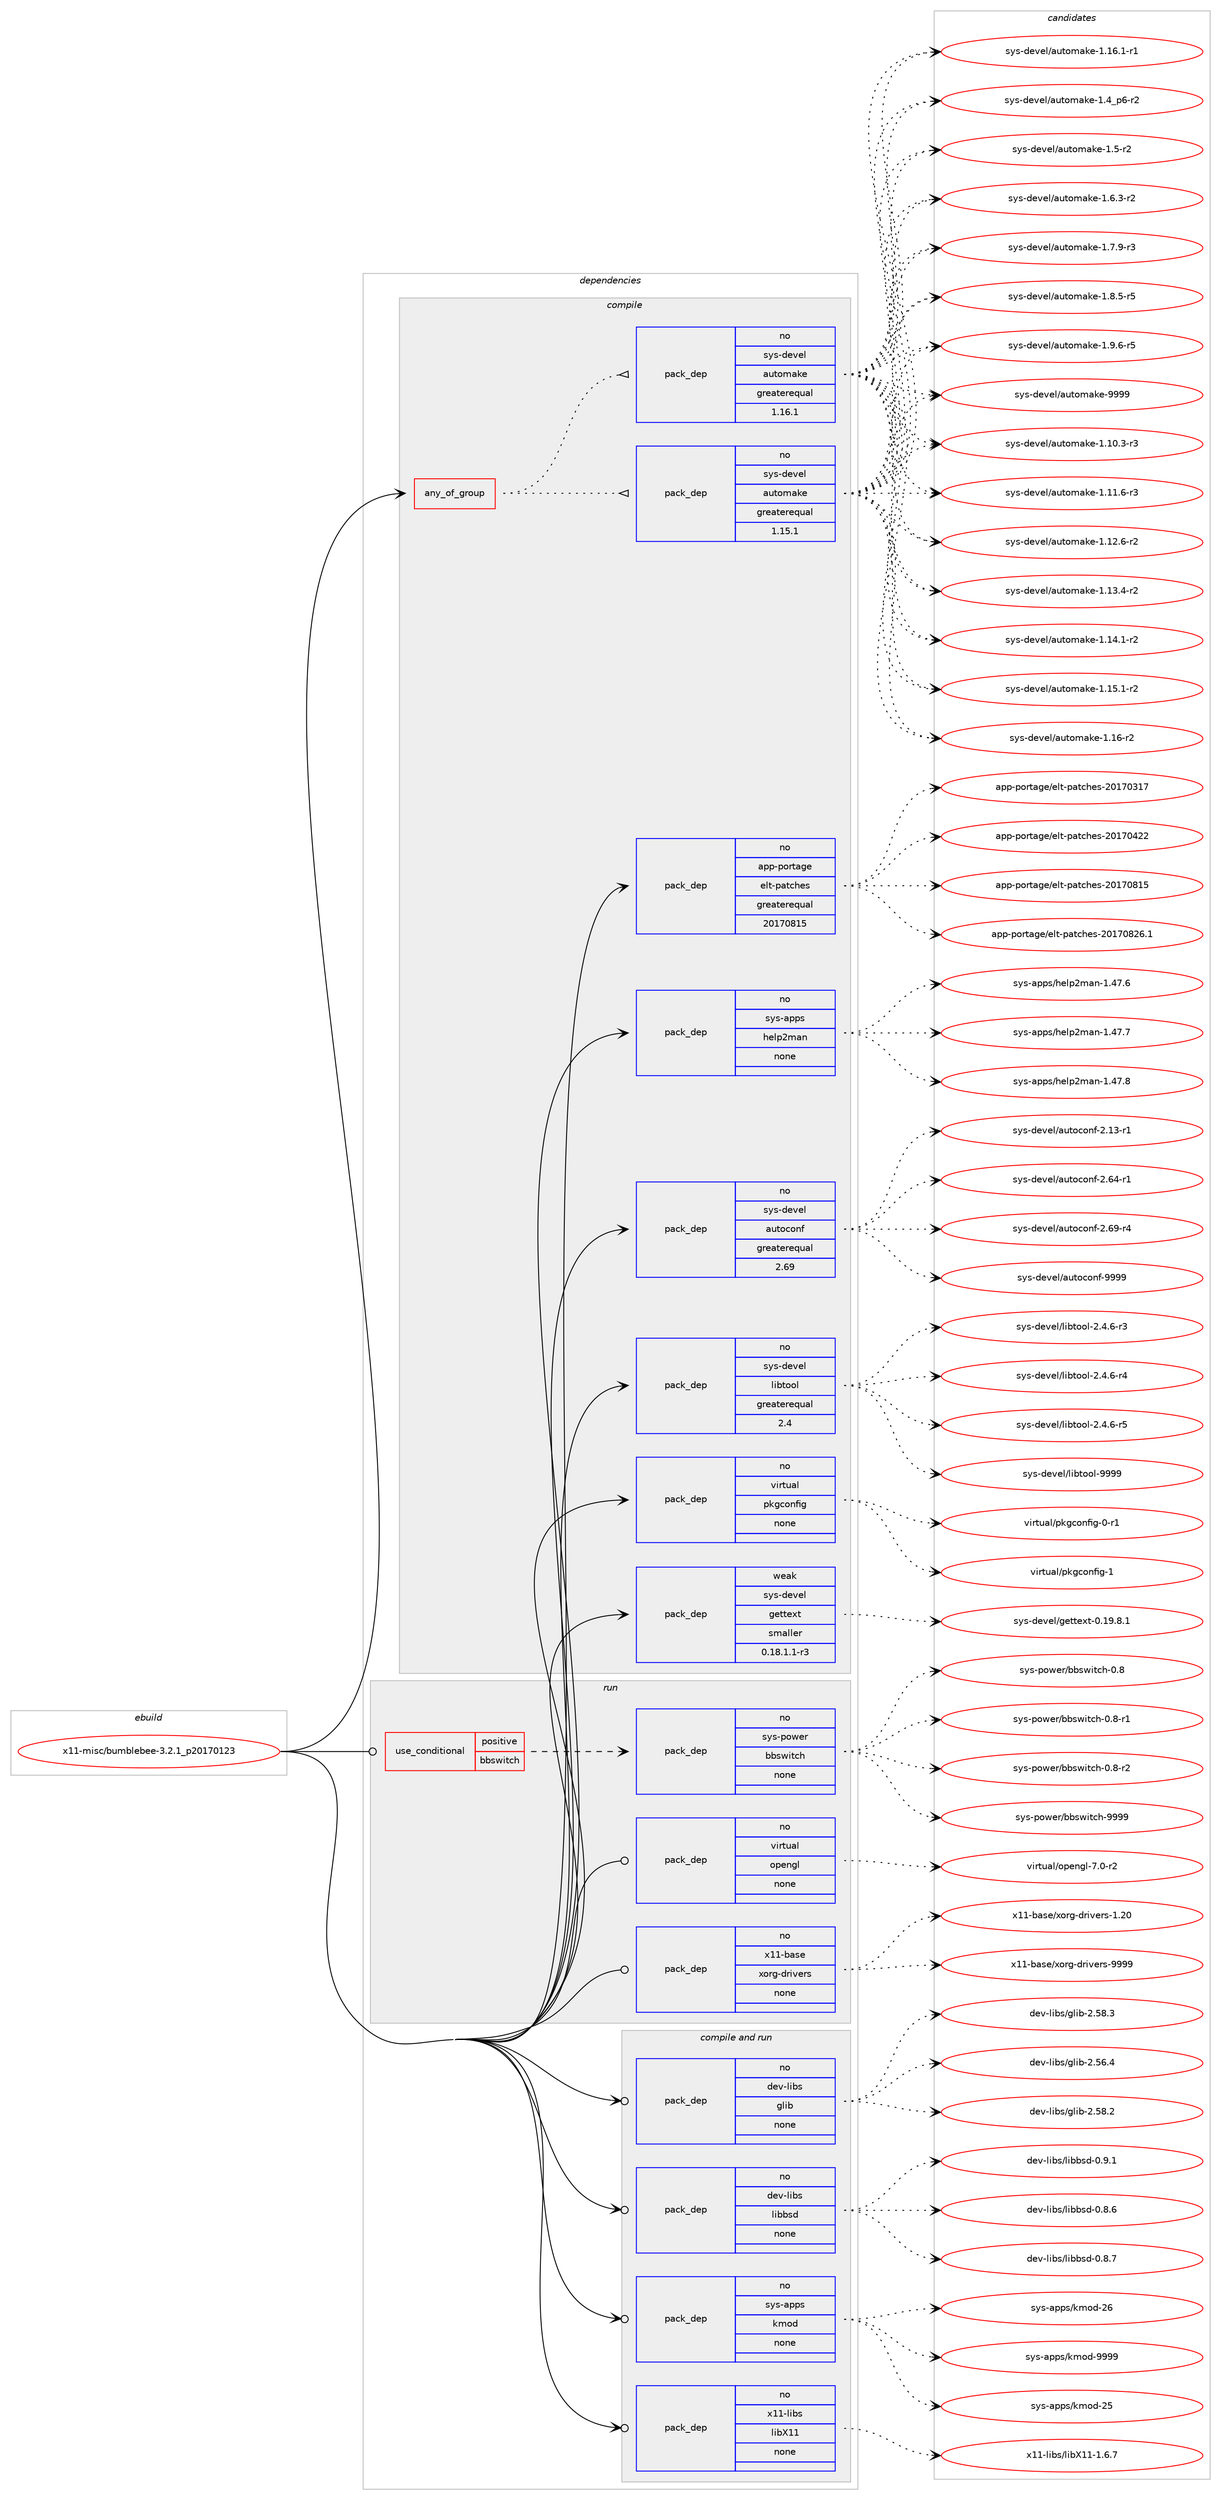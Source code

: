 digraph prolog {

# *************
# Graph options
# *************

newrank=true;
concentrate=true;
compound=true;
graph [rankdir=LR,fontname=Helvetica,fontsize=10,ranksep=1.5];#, ranksep=2.5, nodesep=0.2];
edge  [arrowhead=vee];
node  [fontname=Helvetica,fontsize=10];

# **********
# The ebuild
# **********

subgraph cluster_leftcol {
color=gray;
rank=same;
label=<<i>ebuild</i>>;
id [label="x11-misc/bumblebee-3.2.1_p20170123", color=red, width=4, href="../x11-misc/bumblebee-3.2.1_p20170123.svg"];
}

# ****************
# The dependencies
# ****************

subgraph cluster_midcol {
color=gray;
label=<<i>dependencies</i>>;
subgraph cluster_compile {
fillcolor="#eeeeee";
style=filled;
label=<<i>compile</i>>;
subgraph any28651 {
dependency1762183 [label=<<TABLE BORDER="0" CELLBORDER="1" CELLSPACING="0" CELLPADDING="4"><TR><TD CELLPADDING="10">any_of_group</TD></TR></TABLE>>, shape=none, color=red];subgraph pack1266141 {
dependency1762184 [label=<<TABLE BORDER="0" CELLBORDER="1" CELLSPACING="0" CELLPADDING="4" WIDTH="220"><TR><TD ROWSPAN="6" CELLPADDING="30">pack_dep</TD></TR><TR><TD WIDTH="110">no</TD></TR><TR><TD>sys-devel</TD></TR><TR><TD>automake</TD></TR><TR><TD>greaterequal</TD></TR><TR><TD>1.16.1</TD></TR></TABLE>>, shape=none, color=blue];
}
dependency1762183:e -> dependency1762184:w [weight=20,style="dotted",arrowhead="oinv"];
subgraph pack1266142 {
dependency1762185 [label=<<TABLE BORDER="0" CELLBORDER="1" CELLSPACING="0" CELLPADDING="4" WIDTH="220"><TR><TD ROWSPAN="6" CELLPADDING="30">pack_dep</TD></TR><TR><TD WIDTH="110">no</TD></TR><TR><TD>sys-devel</TD></TR><TR><TD>automake</TD></TR><TR><TD>greaterequal</TD></TR><TR><TD>1.15.1</TD></TR></TABLE>>, shape=none, color=blue];
}
dependency1762183:e -> dependency1762185:w [weight=20,style="dotted",arrowhead="oinv"];
}
id:e -> dependency1762183:w [weight=20,style="solid",arrowhead="vee"];
subgraph pack1266143 {
dependency1762186 [label=<<TABLE BORDER="0" CELLBORDER="1" CELLSPACING="0" CELLPADDING="4" WIDTH="220"><TR><TD ROWSPAN="6" CELLPADDING="30">pack_dep</TD></TR><TR><TD WIDTH="110">no</TD></TR><TR><TD>app-portage</TD></TR><TR><TD>elt-patches</TD></TR><TR><TD>greaterequal</TD></TR><TR><TD>20170815</TD></TR></TABLE>>, shape=none, color=blue];
}
id:e -> dependency1762186:w [weight=20,style="solid",arrowhead="vee"];
subgraph pack1266144 {
dependency1762187 [label=<<TABLE BORDER="0" CELLBORDER="1" CELLSPACING="0" CELLPADDING="4" WIDTH="220"><TR><TD ROWSPAN="6" CELLPADDING="30">pack_dep</TD></TR><TR><TD WIDTH="110">no</TD></TR><TR><TD>sys-apps</TD></TR><TR><TD>help2man</TD></TR><TR><TD>none</TD></TR><TR><TD></TD></TR></TABLE>>, shape=none, color=blue];
}
id:e -> dependency1762187:w [weight=20,style="solid",arrowhead="vee"];
subgraph pack1266145 {
dependency1762188 [label=<<TABLE BORDER="0" CELLBORDER="1" CELLSPACING="0" CELLPADDING="4" WIDTH="220"><TR><TD ROWSPAN="6" CELLPADDING="30">pack_dep</TD></TR><TR><TD WIDTH="110">no</TD></TR><TR><TD>sys-devel</TD></TR><TR><TD>autoconf</TD></TR><TR><TD>greaterequal</TD></TR><TR><TD>2.69</TD></TR></TABLE>>, shape=none, color=blue];
}
id:e -> dependency1762188:w [weight=20,style="solid",arrowhead="vee"];
subgraph pack1266146 {
dependency1762189 [label=<<TABLE BORDER="0" CELLBORDER="1" CELLSPACING="0" CELLPADDING="4" WIDTH="220"><TR><TD ROWSPAN="6" CELLPADDING="30">pack_dep</TD></TR><TR><TD WIDTH="110">no</TD></TR><TR><TD>sys-devel</TD></TR><TR><TD>libtool</TD></TR><TR><TD>greaterequal</TD></TR><TR><TD>2.4</TD></TR></TABLE>>, shape=none, color=blue];
}
id:e -> dependency1762189:w [weight=20,style="solid",arrowhead="vee"];
subgraph pack1266147 {
dependency1762190 [label=<<TABLE BORDER="0" CELLBORDER="1" CELLSPACING="0" CELLPADDING="4" WIDTH="220"><TR><TD ROWSPAN="6" CELLPADDING="30">pack_dep</TD></TR><TR><TD WIDTH="110">no</TD></TR><TR><TD>virtual</TD></TR><TR><TD>pkgconfig</TD></TR><TR><TD>none</TD></TR><TR><TD></TD></TR></TABLE>>, shape=none, color=blue];
}
id:e -> dependency1762190:w [weight=20,style="solid",arrowhead="vee"];
subgraph pack1266148 {
dependency1762191 [label=<<TABLE BORDER="0" CELLBORDER="1" CELLSPACING="0" CELLPADDING="4" WIDTH="220"><TR><TD ROWSPAN="6" CELLPADDING="30">pack_dep</TD></TR><TR><TD WIDTH="110">weak</TD></TR><TR><TD>sys-devel</TD></TR><TR><TD>gettext</TD></TR><TR><TD>smaller</TD></TR><TR><TD>0.18.1.1-r3</TD></TR></TABLE>>, shape=none, color=blue];
}
id:e -> dependency1762191:w [weight=20,style="solid",arrowhead="vee"];
}
subgraph cluster_compileandrun {
fillcolor="#eeeeee";
style=filled;
label=<<i>compile and run</i>>;
subgraph pack1266149 {
dependency1762192 [label=<<TABLE BORDER="0" CELLBORDER="1" CELLSPACING="0" CELLPADDING="4" WIDTH="220"><TR><TD ROWSPAN="6" CELLPADDING="30">pack_dep</TD></TR><TR><TD WIDTH="110">no</TD></TR><TR><TD>dev-libs</TD></TR><TR><TD>glib</TD></TR><TR><TD>none</TD></TR><TR><TD></TD></TR></TABLE>>, shape=none, color=blue];
}
id:e -> dependency1762192:w [weight=20,style="solid",arrowhead="odotvee"];
subgraph pack1266150 {
dependency1762193 [label=<<TABLE BORDER="0" CELLBORDER="1" CELLSPACING="0" CELLPADDING="4" WIDTH="220"><TR><TD ROWSPAN="6" CELLPADDING="30">pack_dep</TD></TR><TR><TD WIDTH="110">no</TD></TR><TR><TD>dev-libs</TD></TR><TR><TD>libbsd</TD></TR><TR><TD>none</TD></TR><TR><TD></TD></TR></TABLE>>, shape=none, color=blue];
}
id:e -> dependency1762193:w [weight=20,style="solid",arrowhead="odotvee"];
subgraph pack1266151 {
dependency1762194 [label=<<TABLE BORDER="0" CELLBORDER="1" CELLSPACING="0" CELLPADDING="4" WIDTH="220"><TR><TD ROWSPAN="6" CELLPADDING="30">pack_dep</TD></TR><TR><TD WIDTH="110">no</TD></TR><TR><TD>sys-apps</TD></TR><TR><TD>kmod</TD></TR><TR><TD>none</TD></TR><TR><TD></TD></TR></TABLE>>, shape=none, color=blue];
}
id:e -> dependency1762194:w [weight=20,style="solid",arrowhead="odotvee"];
subgraph pack1266152 {
dependency1762195 [label=<<TABLE BORDER="0" CELLBORDER="1" CELLSPACING="0" CELLPADDING="4" WIDTH="220"><TR><TD ROWSPAN="6" CELLPADDING="30">pack_dep</TD></TR><TR><TD WIDTH="110">no</TD></TR><TR><TD>x11-libs</TD></TR><TR><TD>libX11</TD></TR><TR><TD>none</TD></TR><TR><TD></TD></TR></TABLE>>, shape=none, color=blue];
}
id:e -> dependency1762195:w [weight=20,style="solid",arrowhead="odotvee"];
}
subgraph cluster_run {
fillcolor="#eeeeee";
style=filled;
label=<<i>run</i>>;
subgraph cond466383 {
dependency1762196 [label=<<TABLE BORDER="0" CELLBORDER="1" CELLSPACING="0" CELLPADDING="4"><TR><TD ROWSPAN="3" CELLPADDING="10">use_conditional</TD></TR><TR><TD>positive</TD></TR><TR><TD>bbswitch</TD></TR></TABLE>>, shape=none, color=red];
subgraph pack1266153 {
dependency1762197 [label=<<TABLE BORDER="0" CELLBORDER="1" CELLSPACING="0" CELLPADDING="4" WIDTH="220"><TR><TD ROWSPAN="6" CELLPADDING="30">pack_dep</TD></TR><TR><TD WIDTH="110">no</TD></TR><TR><TD>sys-power</TD></TR><TR><TD>bbswitch</TD></TR><TR><TD>none</TD></TR><TR><TD></TD></TR></TABLE>>, shape=none, color=blue];
}
dependency1762196:e -> dependency1762197:w [weight=20,style="dashed",arrowhead="vee"];
}
id:e -> dependency1762196:w [weight=20,style="solid",arrowhead="odot"];
subgraph pack1266154 {
dependency1762198 [label=<<TABLE BORDER="0" CELLBORDER="1" CELLSPACING="0" CELLPADDING="4" WIDTH="220"><TR><TD ROWSPAN="6" CELLPADDING="30">pack_dep</TD></TR><TR><TD WIDTH="110">no</TD></TR><TR><TD>virtual</TD></TR><TR><TD>opengl</TD></TR><TR><TD>none</TD></TR><TR><TD></TD></TR></TABLE>>, shape=none, color=blue];
}
id:e -> dependency1762198:w [weight=20,style="solid",arrowhead="odot"];
subgraph pack1266155 {
dependency1762199 [label=<<TABLE BORDER="0" CELLBORDER="1" CELLSPACING="0" CELLPADDING="4" WIDTH="220"><TR><TD ROWSPAN="6" CELLPADDING="30">pack_dep</TD></TR><TR><TD WIDTH="110">no</TD></TR><TR><TD>x11-base</TD></TR><TR><TD>xorg-drivers</TD></TR><TR><TD>none</TD></TR><TR><TD></TD></TR></TABLE>>, shape=none, color=blue];
}
id:e -> dependency1762199:w [weight=20,style="solid",arrowhead="odot"];
}
}

# **************
# The candidates
# **************

subgraph cluster_choices {
rank=same;
color=gray;
label=<<i>candidates</i>>;

subgraph choice1266141 {
color=black;
nodesep=1;
choice11512111545100101118101108479711711611110997107101454946494846514511451 [label="sys-devel/automake-1.10.3-r3", color=red, width=4,href="../sys-devel/automake-1.10.3-r3.svg"];
choice11512111545100101118101108479711711611110997107101454946494946544511451 [label="sys-devel/automake-1.11.6-r3", color=red, width=4,href="../sys-devel/automake-1.11.6-r3.svg"];
choice11512111545100101118101108479711711611110997107101454946495046544511450 [label="sys-devel/automake-1.12.6-r2", color=red, width=4,href="../sys-devel/automake-1.12.6-r2.svg"];
choice11512111545100101118101108479711711611110997107101454946495146524511450 [label="sys-devel/automake-1.13.4-r2", color=red, width=4,href="../sys-devel/automake-1.13.4-r2.svg"];
choice11512111545100101118101108479711711611110997107101454946495246494511450 [label="sys-devel/automake-1.14.1-r2", color=red, width=4,href="../sys-devel/automake-1.14.1-r2.svg"];
choice11512111545100101118101108479711711611110997107101454946495346494511450 [label="sys-devel/automake-1.15.1-r2", color=red, width=4,href="../sys-devel/automake-1.15.1-r2.svg"];
choice1151211154510010111810110847971171161111099710710145494649544511450 [label="sys-devel/automake-1.16-r2", color=red, width=4,href="../sys-devel/automake-1.16-r2.svg"];
choice11512111545100101118101108479711711611110997107101454946495446494511449 [label="sys-devel/automake-1.16.1-r1", color=red, width=4,href="../sys-devel/automake-1.16.1-r1.svg"];
choice115121115451001011181011084797117116111109971071014549465295112544511450 [label="sys-devel/automake-1.4_p6-r2", color=red, width=4,href="../sys-devel/automake-1.4_p6-r2.svg"];
choice11512111545100101118101108479711711611110997107101454946534511450 [label="sys-devel/automake-1.5-r2", color=red, width=4,href="../sys-devel/automake-1.5-r2.svg"];
choice115121115451001011181011084797117116111109971071014549465446514511450 [label="sys-devel/automake-1.6.3-r2", color=red, width=4,href="../sys-devel/automake-1.6.3-r2.svg"];
choice115121115451001011181011084797117116111109971071014549465546574511451 [label="sys-devel/automake-1.7.9-r3", color=red, width=4,href="../sys-devel/automake-1.7.9-r3.svg"];
choice115121115451001011181011084797117116111109971071014549465646534511453 [label="sys-devel/automake-1.8.5-r5", color=red, width=4,href="../sys-devel/automake-1.8.5-r5.svg"];
choice115121115451001011181011084797117116111109971071014549465746544511453 [label="sys-devel/automake-1.9.6-r5", color=red, width=4,href="../sys-devel/automake-1.9.6-r5.svg"];
choice115121115451001011181011084797117116111109971071014557575757 [label="sys-devel/automake-9999", color=red, width=4,href="../sys-devel/automake-9999.svg"];
dependency1762184:e -> choice11512111545100101118101108479711711611110997107101454946494846514511451:w [style=dotted,weight="100"];
dependency1762184:e -> choice11512111545100101118101108479711711611110997107101454946494946544511451:w [style=dotted,weight="100"];
dependency1762184:e -> choice11512111545100101118101108479711711611110997107101454946495046544511450:w [style=dotted,weight="100"];
dependency1762184:e -> choice11512111545100101118101108479711711611110997107101454946495146524511450:w [style=dotted,weight="100"];
dependency1762184:e -> choice11512111545100101118101108479711711611110997107101454946495246494511450:w [style=dotted,weight="100"];
dependency1762184:e -> choice11512111545100101118101108479711711611110997107101454946495346494511450:w [style=dotted,weight="100"];
dependency1762184:e -> choice1151211154510010111810110847971171161111099710710145494649544511450:w [style=dotted,weight="100"];
dependency1762184:e -> choice11512111545100101118101108479711711611110997107101454946495446494511449:w [style=dotted,weight="100"];
dependency1762184:e -> choice115121115451001011181011084797117116111109971071014549465295112544511450:w [style=dotted,weight="100"];
dependency1762184:e -> choice11512111545100101118101108479711711611110997107101454946534511450:w [style=dotted,weight="100"];
dependency1762184:e -> choice115121115451001011181011084797117116111109971071014549465446514511450:w [style=dotted,weight="100"];
dependency1762184:e -> choice115121115451001011181011084797117116111109971071014549465546574511451:w [style=dotted,weight="100"];
dependency1762184:e -> choice115121115451001011181011084797117116111109971071014549465646534511453:w [style=dotted,weight="100"];
dependency1762184:e -> choice115121115451001011181011084797117116111109971071014549465746544511453:w [style=dotted,weight="100"];
dependency1762184:e -> choice115121115451001011181011084797117116111109971071014557575757:w [style=dotted,weight="100"];
}
subgraph choice1266142 {
color=black;
nodesep=1;
choice11512111545100101118101108479711711611110997107101454946494846514511451 [label="sys-devel/automake-1.10.3-r3", color=red, width=4,href="../sys-devel/automake-1.10.3-r3.svg"];
choice11512111545100101118101108479711711611110997107101454946494946544511451 [label="sys-devel/automake-1.11.6-r3", color=red, width=4,href="../sys-devel/automake-1.11.6-r3.svg"];
choice11512111545100101118101108479711711611110997107101454946495046544511450 [label="sys-devel/automake-1.12.6-r2", color=red, width=4,href="../sys-devel/automake-1.12.6-r2.svg"];
choice11512111545100101118101108479711711611110997107101454946495146524511450 [label="sys-devel/automake-1.13.4-r2", color=red, width=4,href="../sys-devel/automake-1.13.4-r2.svg"];
choice11512111545100101118101108479711711611110997107101454946495246494511450 [label="sys-devel/automake-1.14.1-r2", color=red, width=4,href="../sys-devel/automake-1.14.1-r2.svg"];
choice11512111545100101118101108479711711611110997107101454946495346494511450 [label="sys-devel/automake-1.15.1-r2", color=red, width=4,href="../sys-devel/automake-1.15.1-r2.svg"];
choice1151211154510010111810110847971171161111099710710145494649544511450 [label="sys-devel/automake-1.16-r2", color=red, width=4,href="../sys-devel/automake-1.16-r2.svg"];
choice11512111545100101118101108479711711611110997107101454946495446494511449 [label="sys-devel/automake-1.16.1-r1", color=red, width=4,href="../sys-devel/automake-1.16.1-r1.svg"];
choice115121115451001011181011084797117116111109971071014549465295112544511450 [label="sys-devel/automake-1.4_p6-r2", color=red, width=4,href="../sys-devel/automake-1.4_p6-r2.svg"];
choice11512111545100101118101108479711711611110997107101454946534511450 [label="sys-devel/automake-1.5-r2", color=red, width=4,href="../sys-devel/automake-1.5-r2.svg"];
choice115121115451001011181011084797117116111109971071014549465446514511450 [label="sys-devel/automake-1.6.3-r2", color=red, width=4,href="../sys-devel/automake-1.6.3-r2.svg"];
choice115121115451001011181011084797117116111109971071014549465546574511451 [label="sys-devel/automake-1.7.9-r3", color=red, width=4,href="../sys-devel/automake-1.7.9-r3.svg"];
choice115121115451001011181011084797117116111109971071014549465646534511453 [label="sys-devel/automake-1.8.5-r5", color=red, width=4,href="../sys-devel/automake-1.8.5-r5.svg"];
choice115121115451001011181011084797117116111109971071014549465746544511453 [label="sys-devel/automake-1.9.6-r5", color=red, width=4,href="../sys-devel/automake-1.9.6-r5.svg"];
choice115121115451001011181011084797117116111109971071014557575757 [label="sys-devel/automake-9999", color=red, width=4,href="../sys-devel/automake-9999.svg"];
dependency1762185:e -> choice11512111545100101118101108479711711611110997107101454946494846514511451:w [style=dotted,weight="100"];
dependency1762185:e -> choice11512111545100101118101108479711711611110997107101454946494946544511451:w [style=dotted,weight="100"];
dependency1762185:e -> choice11512111545100101118101108479711711611110997107101454946495046544511450:w [style=dotted,weight="100"];
dependency1762185:e -> choice11512111545100101118101108479711711611110997107101454946495146524511450:w [style=dotted,weight="100"];
dependency1762185:e -> choice11512111545100101118101108479711711611110997107101454946495246494511450:w [style=dotted,weight="100"];
dependency1762185:e -> choice11512111545100101118101108479711711611110997107101454946495346494511450:w [style=dotted,weight="100"];
dependency1762185:e -> choice1151211154510010111810110847971171161111099710710145494649544511450:w [style=dotted,weight="100"];
dependency1762185:e -> choice11512111545100101118101108479711711611110997107101454946495446494511449:w [style=dotted,weight="100"];
dependency1762185:e -> choice115121115451001011181011084797117116111109971071014549465295112544511450:w [style=dotted,weight="100"];
dependency1762185:e -> choice11512111545100101118101108479711711611110997107101454946534511450:w [style=dotted,weight="100"];
dependency1762185:e -> choice115121115451001011181011084797117116111109971071014549465446514511450:w [style=dotted,weight="100"];
dependency1762185:e -> choice115121115451001011181011084797117116111109971071014549465546574511451:w [style=dotted,weight="100"];
dependency1762185:e -> choice115121115451001011181011084797117116111109971071014549465646534511453:w [style=dotted,weight="100"];
dependency1762185:e -> choice115121115451001011181011084797117116111109971071014549465746544511453:w [style=dotted,weight="100"];
dependency1762185:e -> choice115121115451001011181011084797117116111109971071014557575757:w [style=dotted,weight="100"];
}
subgraph choice1266143 {
color=black;
nodesep=1;
choice97112112451121111141169710310147101108116451129711699104101115455048495548514955 [label="app-portage/elt-patches-20170317", color=red, width=4,href="../app-portage/elt-patches-20170317.svg"];
choice97112112451121111141169710310147101108116451129711699104101115455048495548525050 [label="app-portage/elt-patches-20170422", color=red, width=4,href="../app-portage/elt-patches-20170422.svg"];
choice97112112451121111141169710310147101108116451129711699104101115455048495548564953 [label="app-portage/elt-patches-20170815", color=red, width=4,href="../app-portage/elt-patches-20170815.svg"];
choice971121124511211111411697103101471011081164511297116991041011154550484955485650544649 [label="app-portage/elt-patches-20170826.1", color=red, width=4,href="../app-portage/elt-patches-20170826.1.svg"];
dependency1762186:e -> choice97112112451121111141169710310147101108116451129711699104101115455048495548514955:w [style=dotted,weight="100"];
dependency1762186:e -> choice97112112451121111141169710310147101108116451129711699104101115455048495548525050:w [style=dotted,weight="100"];
dependency1762186:e -> choice97112112451121111141169710310147101108116451129711699104101115455048495548564953:w [style=dotted,weight="100"];
dependency1762186:e -> choice971121124511211111411697103101471011081164511297116991041011154550484955485650544649:w [style=dotted,weight="100"];
}
subgraph choice1266144 {
color=black;
nodesep=1;
choice115121115459711211211547104101108112501099711045494652554654 [label="sys-apps/help2man-1.47.6", color=red, width=4,href="../sys-apps/help2man-1.47.6.svg"];
choice115121115459711211211547104101108112501099711045494652554655 [label="sys-apps/help2man-1.47.7", color=red, width=4,href="../sys-apps/help2man-1.47.7.svg"];
choice115121115459711211211547104101108112501099711045494652554656 [label="sys-apps/help2man-1.47.8", color=red, width=4,href="../sys-apps/help2man-1.47.8.svg"];
dependency1762187:e -> choice115121115459711211211547104101108112501099711045494652554654:w [style=dotted,weight="100"];
dependency1762187:e -> choice115121115459711211211547104101108112501099711045494652554655:w [style=dotted,weight="100"];
dependency1762187:e -> choice115121115459711211211547104101108112501099711045494652554656:w [style=dotted,weight="100"];
}
subgraph choice1266145 {
color=black;
nodesep=1;
choice1151211154510010111810110847971171161119911111010245504649514511449 [label="sys-devel/autoconf-2.13-r1", color=red, width=4,href="../sys-devel/autoconf-2.13-r1.svg"];
choice1151211154510010111810110847971171161119911111010245504654524511449 [label="sys-devel/autoconf-2.64-r1", color=red, width=4,href="../sys-devel/autoconf-2.64-r1.svg"];
choice1151211154510010111810110847971171161119911111010245504654574511452 [label="sys-devel/autoconf-2.69-r4", color=red, width=4,href="../sys-devel/autoconf-2.69-r4.svg"];
choice115121115451001011181011084797117116111991111101024557575757 [label="sys-devel/autoconf-9999", color=red, width=4,href="../sys-devel/autoconf-9999.svg"];
dependency1762188:e -> choice1151211154510010111810110847971171161119911111010245504649514511449:w [style=dotted,weight="100"];
dependency1762188:e -> choice1151211154510010111810110847971171161119911111010245504654524511449:w [style=dotted,weight="100"];
dependency1762188:e -> choice1151211154510010111810110847971171161119911111010245504654574511452:w [style=dotted,weight="100"];
dependency1762188:e -> choice115121115451001011181011084797117116111991111101024557575757:w [style=dotted,weight="100"];
}
subgraph choice1266146 {
color=black;
nodesep=1;
choice1151211154510010111810110847108105981161111111084550465246544511451 [label="sys-devel/libtool-2.4.6-r3", color=red, width=4,href="../sys-devel/libtool-2.4.6-r3.svg"];
choice1151211154510010111810110847108105981161111111084550465246544511452 [label="sys-devel/libtool-2.4.6-r4", color=red, width=4,href="../sys-devel/libtool-2.4.6-r4.svg"];
choice1151211154510010111810110847108105981161111111084550465246544511453 [label="sys-devel/libtool-2.4.6-r5", color=red, width=4,href="../sys-devel/libtool-2.4.6-r5.svg"];
choice1151211154510010111810110847108105981161111111084557575757 [label="sys-devel/libtool-9999", color=red, width=4,href="../sys-devel/libtool-9999.svg"];
dependency1762189:e -> choice1151211154510010111810110847108105981161111111084550465246544511451:w [style=dotted,weight="100"];
dependency1762189:e -> choice1151211154510010111810110847108105981161111111084550465246544511452:w [style=dotted,weight="100"];
dependency1762189:e -> choice1151211154510010111810110847108105981161111111084550465246544511453:w [style=dotted,weight="100"];
dependency1762189:e -> choice1151211154510010111810110847108105981161111111084557575757:w [style=dotted,weight="100"];
}
subgraph choice1266147 {
color=black;
nodesep=1;
choice11810511411611797108471121071039911111010210510345484511449 [label="virtual/pkgconfig-0-r1", color=red, width=4,href="../virtual/pkgconfig-0-r1.svg"];
choice1181051141161179710847112107103991111101021051034549 [label="virtual/pkgconfig-1", color=red, width=4,href="../virtual/pkgconfig-1.svg"];
dependency1762190:e -> choice11810511411611797108471121071039911111010210510345484511449:w [style=dotted,weight="100"];
dependency1762190:e -> choice1181051141161179710847112107103991111101021051034549:w [style=dotted,weight="100"];
}
subgraph choice1266148 {
color=black;
nodesep=1;
choice1151211154510010111810110847103101116116101120116454846495746564649 [label="sys-devel/gettext-0.19.8.1", color=red, width=4,href="../sys-devel/gettext-0.19.8.1.svg"];
dependency1762191:e -> choice1151211154510010111810110847103101116116101120116454846495746564649:w [style=dotted,weight="100"];
}
subgraph choice1266149 {
color=black;
nodesep=1;
choice1001011184510810598115471031081059845504653544652 [label="dev-libs/glib-2.56.4", color=red, width=4,href="../dev-libs/glib-2.56.4.svg"];
choice1001011184510810598115471031081059845504653564650 [label="dev-libs/glib-2.58.2", color=red, width=4,href="../dev-libs/glib-2.58.2.svg"];
choice1001011184510810598115471031081059845504653564651 [label="dev-libs/glib-2.58.3", color=red, width=4,href="../dev-libs/glib-2.58.3.svg"];
dependency1762192:e -> choice1001011184510810598115471031081059845504653544652:w [style=dotted,weight="100"];
dependency1762192:e -> choice1001011184510810598115471031081059845504653564650:w [style=dotted,weight="100"];
dependency1762192:e -> choice1001011184510810598115471031081059845504653564651:w [style=dotted,weight="100"];
}
subgraph choice1266150 {
color=black;
nodesep=1;
choice1001011184510810598115471081059898115100454846564654 [label="dev-libs/libbsd-0.8.6", color=red, width=4,href="../dev-libs/libbsd-0.8.6.svg"];
choice1001011184510810598115471081059898115100454846564655 [label="dev-libs/libbsd-0.8.7", color=red, width=4,href="../dev-libs/libbsd-0.8.7.svg"];
choice1001011184510810598115471081059898115100454846574649 [label="dev-libs/libbsd-0.9.1", color=red, width=4,href="../dev-libs/libbsd-0.9.1.svg"];
dependency1762193:e -> choice1001011184510810598115471081059898115100454846564654:w [style=dotted,weight="100"];
dependency1762193:e -> choice1001011184510810598115471081059898115100454846564655:w [style=dotted,weight="100"];
dependency1762193:e -> choice1001011184510810598115471081059898115100454846574649:w [style=dotted,weight="100"];
}
subgraph choice1266151 {
color=black;
nodesep=1;
choice115121115459711211211547107109111100455053 [label="sys-apps/kmod-25", color=red, width=4,href="../sys-apps/kmod-25.svg"];
choice115121115459711211211547107109111100455054 [label="sys-apps/kmod-26", color=red, width=4,href="../sys-apps/kmod-26.svg"];
choice1151211154597112112115471071091111004557575757 [label="sys-apps/kmod-9999", color=red, width=4,href="../sys-apps/kmod-9999.svg"];
dependency1762194:e -> choice115121115459711211211547107109111100455053:w [style=dotted,weight="100"];
dependency1762194:e -> choice115121115459711211211547107109111100455054:w [style=dotted,weight="100"];
dependency1762194:e -> choice1151211154597112112115471071091111004557575757:w [style=dotted,weight="100"];
}
subgraph choice1266152 {
color=black;
nodesep=1;
choice120494945108105981154710810598884949454946544655 [label="x11-libs/libX11-1.6.7", color=red, width=4,href="../x11-libs/libX11-1.6.7.svg"];
dependency1762195:e -> choice120494945108105981154710810598884949454946544655:w [style=dotted,weight="100"];
}
subgraph choice1266153 {
color=black;
nodesep=1;
choice115121115451121111191011144798981151191051169910445484656 [label="sys-power/bbswitch-0.8", color=red, width=4,href="../sys-power/bbswitch-0.8.svg"];
choice1151211154511211111910111447989811511910511699104454846564511449 [label="sys-power/bbswitch-0.8-r1", color=red, width=4,href="../sys-power/bbswitch-0.8-r1.svg"];
choice1151211154511211111910111447989811511910511699104454846564511450 [label="sys-power/bbswitch-0.8-r2", color=red, width=4,href="../sys-power/bbswitch-0.8-r2.svg"];
choice11512111545112111119101114479898115119105116991044557575757 [label="sys-power/bbswitch-9999", color=red, width=4,href="../sys-power/bbswitch-9999.svg"];
dependency1762197:e -> choice115121115451121111191011144798981151191051169910445484656:w [style=dotted,weight="100"];
dependency1762197:e -> choice1151211154511211111910111447989811511910511699104454846564511449:w [style=dotted,weight="100"];
dependency1762197:e -> choice1151211154511211111910111447989811511910511699104454846564511450:w [style=dotted,weight="100"];
dependency1762197:e -> choice11512111545112111119101114479898115119105116991044557575757:w [style=dotted,weight="100"];
}
subgraph choice1266154 {
color=black;
nodesep=1;
choice1181051141161179710847111112101110103108455546484511450 [label="virtual/opengl-7.0-r2", color=red, width=4,href="../virtual/opengl-7.0-r2.svg"];
dependency1762198:e -> choice1181051141161179710847111112101110103108455546484511450:w [style=dotted,weight="100"];
}
subgraph choice1266155 {
color=black;
nodesep=1;
choice120494945989711510147120111114103451001141051181011141154549465048 [label="x11-base/xorg-drivers-1.20", color=red, width=4,href="../x11-base/xorg-drivers-1.20.svg"];
choice120494945989711510147120111114103451001141051181011141154557575757 [label="x11-base/xorg-drivers-9999", color=red, width=4,href="../x11-base/xorg-drivers-9999.svg"];
dependency1762199:e -> choice120494945989711510147120111114103451001141051181011141154549465048:w [style=dotted,weight="100"];
dependency1762199:e -> choice120494945989711510147120111114103451001141051181011141154557575757:w [style=dotted,weight="100"];
}
}

}
